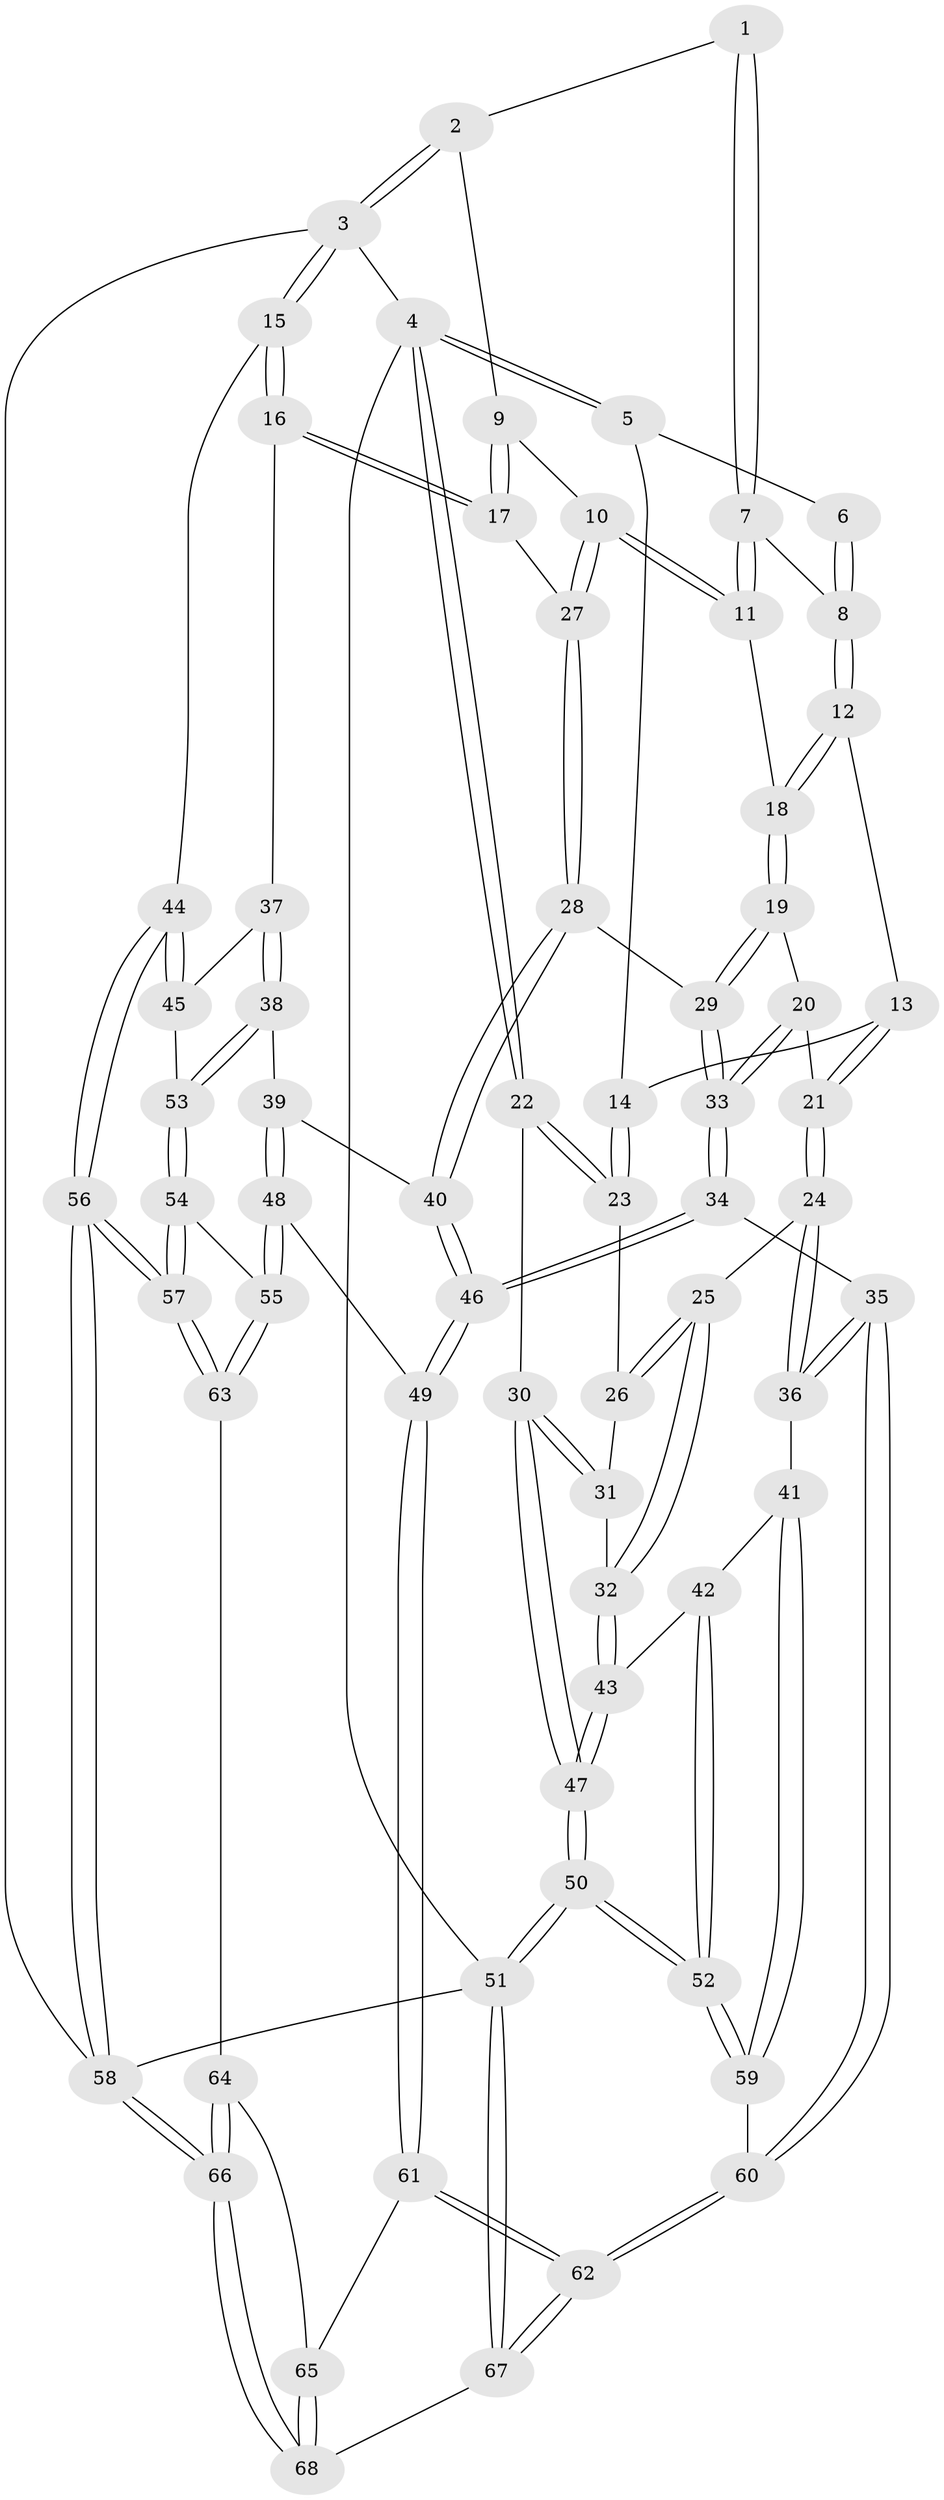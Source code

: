 // coarse degree distribution, {3: 0.07692307692307693, 4: 0.5384615384615384, 8: 0.02564102564102564, 6: 0.02564102564102564, 5: 0.3333333333333333}
// Generated by graph-tools (version 1.1) at 2025/42/03/06/25 10:42:33]
// undirected, 68 vertices, 167 edges
graph export_dot {
graph [start="1"]
  node [color=gray90,style=filled];
  1 [pos="+0.6326217921769369+0"];
  2 [pos="+0.8074365433751468+0"];
  3 [pos="+1+0"];
  4 [pos="+0+0"];
  5 [pos="+0.17322131688344014+0"];
  6 [pos="+0.3901851690007279+0"];
  7 [pos="+0.5628387046629348+0.09236416077124694"];
  8 [pos="+0.4234756317747978+0"];
  9 [pos="+0.7751904439971998+0"];
  10 [pos="+0.6328689891344259+0.16555094508947052"];
  11 [pos="+0.5897476190628885+0.16093142079697542"];
  12 [pos="+0.41146474930392063+0.08362266261323467"];
  13 [pos="+0.34236985963286026+0.1471096161040597"];
  14 [pos="+0.17105055103918906+0.08097783959034086"];
  15 [pos="+1+0.2767532699255952"];
  16 [pos="+0.9305679877315268+0.26174616720911503"];
  17 [pos="+0.9228132523494468+0.2591716936552727"];
  18 [pos="+0.536297362186669+0.18184995173598037"];
  19 [pos="+0.46386422329758803+0.2723133875462107"];
  20 [pos="+0.40759220935218543+0.29904444949342324"];
  21 [pos="+0.3774237759366622+0.2912964975568988"];
  22 [pos="+0+0.08797498259440124"];
  23 [pos="+0.1707488644431687+0.08154531992169962"];
  24 [pos="+0.2483668259357171+0.33890248571754866"];
  25 [pos="+0.2444497529306344+0.33779262436333835"];
  26 [pos="+0.13046130809603063+0.19308688510693364"];
  27 [pos="+0.7226434628464681+0.29936545692658334"];
  28 [pos="+0.6878434715351006+0.3660191263905185"];
  29 [pos="+0.6113961217969384+0.36829113016345055"];
  30 [pos="+0+0.28149180173746335"];
  31 [pos="+0.05137892744095826+0.22473220799202084"];
  32 [pos="+0.10984083774976892+0.4351979965067106"];
  33 [pos="+0.4659717370735971+0.47162556885133516"];
  34 [pos="+0.4492900212511215+0.6054586642587785"];
  35 [pos="+0.3556065092462706+0.6120382091052785"];
  36 [pos="+0.3234819505876547+0.5967085620560171"];
  37 [pos="+0.859900543092983+0.43254639133305633"];
  38 [pos="+0.7869410053219686+0.516090094674159"];
  39 [pos="+0.7132532456814666+0.4361915112136893"];
  40 [pos="+0.6892932095321294+0.3745621544095233"];
  41 [pos="+0.26773627459961874+0.5990728874626597"];
  42 [pos="+0.180275907446542+0.5396347074750073"];
  43 [pos="+0.08414733998637662+0.46413697339743953"];
  44 [pos="+1+0.48235932666238446"];
  45 [pos="+0.9744451039312687+0.5224812079622979"];
  46 [pos="+0.46677374738577293+0.6153779413472843"];
  47 [pos="+0+0.5243548659121723"];
  48 [pos="+0.5382174548988456+0.6513045847618267"];
  49 [pos="+0.5032162439111826+0.6431356939995506"];
  50 [pos="+0+0.7966943199597242"];
  51 [pos="+0+1"];
  52 [pos="+0+0.7904875950784099"];
  53 [pos="+0.8090969231882669+0.5855873529663874"];
  54 [pos="+0.8087564916882846+0.5866812729847742"];
  55 [pos="+0.6650995765160488+0.7117210094202495"];
  56 [pos="+1+1"];
  57 [pos="+1+1"];
  58 [pos="+1+1"];
  59 [pos="+0+0.7681035480504027"];
  60 [pos="+0.2699390228186872+0.8421971344165871"];
  61 [pos="+0.44620505942966365+0.885154377994255"];
  62 [pos="+0.3175880048376509+0.9349663044505769"];
  63 [pos="+0.7013752289476765+0.8074480582475292"];
  64 [pos="+0.6612307643060299+0.8549290561452687"];
  65 [pos="+0.5714072077532751+0.9483966245612997"];
  66 [pos="+0.784262113303664+1"];
  67 [pos="+0.24056477270648402+1"];
  68 [pos="+0.5886948686890514+1"];
  1 -- 2;
  1 -- 7;
  1 -- 7;
  2 -- 3;
  2 -- 3;
  2 -- 9;
  3 -- 4;
  3 -- 15;
  3 -- 15;
  3 -- 58;
  4 -- 5;
  4 -- 5;
  4 -- 22;
  4 -- 22;
  4 -- 51;
  5 -- 6;
  5 -- 14;
  6 -- 8;
  6 -- 8;
  7 -- 8;
  7 -- 11;
  7 -- 11;
  8 -- 12;
  8 -- 12;
  9 -- 10;
  9 -- 17;
  9 -- 17;
  10 -- 11;
  10 -- 11;
  10 -- 27;
  10 -- 27;
  11 -- 18;
  12 -- 13;
  12 -- 18;
  12 -- 18;
  13 -- 14;
  13 -- 21;
  13 -- 21;
  14 -- 23;
  14 -- 23;
  15 -- 16;
  15 -- 16;
  15 -- 44;
  16 -- 17;
  16 -- 17;
  16 -- 37;
  17 -- 27;
  18 -- 19;
  18 -- 19;
  19 -- 20;
  19 -- 29;
  19 -- 29;
  20 -- 21;
  20 -- 33;
  20 -- 33;
  21 -- 24;
  21 -- 24;
  22 -- 23;
  22 -- 23;
  22 -- 30;
  23 -- 26;
  24 -- 25;
  24 -- 36;
  24 -- 36;
  25 -- 26;
  25 -- 26;
  25 -- 32;
  25 -- 32;
  26 -- 31;
  27 -- 28;
  27 -- 28;
  28 -- 29;
  28 -- 40;
  28 -- 40;
  29 -- 33;
  29 -- 33;
  30 -- 31;
  30 -- 31;
  30 -- 47;
  30 -- 47;
  31 -- 32;
  32 -- 43;
  32 -- 43;
  33 -- 34;
  33 -- 34;
  34 -- 35;
  34 -- 46;
  34 -- 46;
  35 -- 36;
  35 -- 36;
  35 -- 60;
  35 -- 60;
  36 -- 41;
  37 -- 38;
  37 -- 38;
  37 -- 45;
  38 -- 39;
  38 -- 53;
  38 -- 53;
  39 -- 40;
  39 -- 48;
  39 -- 48;
  40 -- 46;
  40 -- 46;
  41 -- 42;
  41 -- 59;
  41 -- 59;
  42 -- 43;
  42 -- 52;
  42 -- 52;
  43 -- 47;
  43 -- 47;
  44 -- 45;
  44 -- 45;
  44 -- 56;
  44 -- 56;
  45 -- 53;
  46 -- 49;
  46 -- 49;
  47 -- 50;
  47 -- 50;
  48 -- 49;
  48 -- 55;
  48 -- 55;
  49 -- 61;
  49 -- 61;
  50 -- 51;
  50 -- 51;
  50 -- 52;
  50 -- 52;
  51 -- 67;
  51 -- 67;
  51 -- 58;
  52 -- 59;
  52 -- 59;
  53 -- 54;
  53 -- 54;
  54 -- 55;
  54 -- 57;
  54 -- 57;
  55 -- 63;
  55 -- 63;
  56 -- 57;
  56 -- 57;
  56 -- 58;
  56 -- 58;
  57 -- 63;
  57 -- 63;
  58 -- 66;
  58 -- 66;
  59 -- 60;
  60 -- 62;
  60 -- 62;
  61 -- 62;
  61 -- 62;
  61 -- 65;
  62 -- 67;
  62 -- 67;
  63 -- 64;
  64 -- 65;
  64 -- 66;
  64 -- 66;
  65 -- 68;
  65 -- 68;
  66 -- 68;
  66 -- 68;
  67 -- 68;
}
